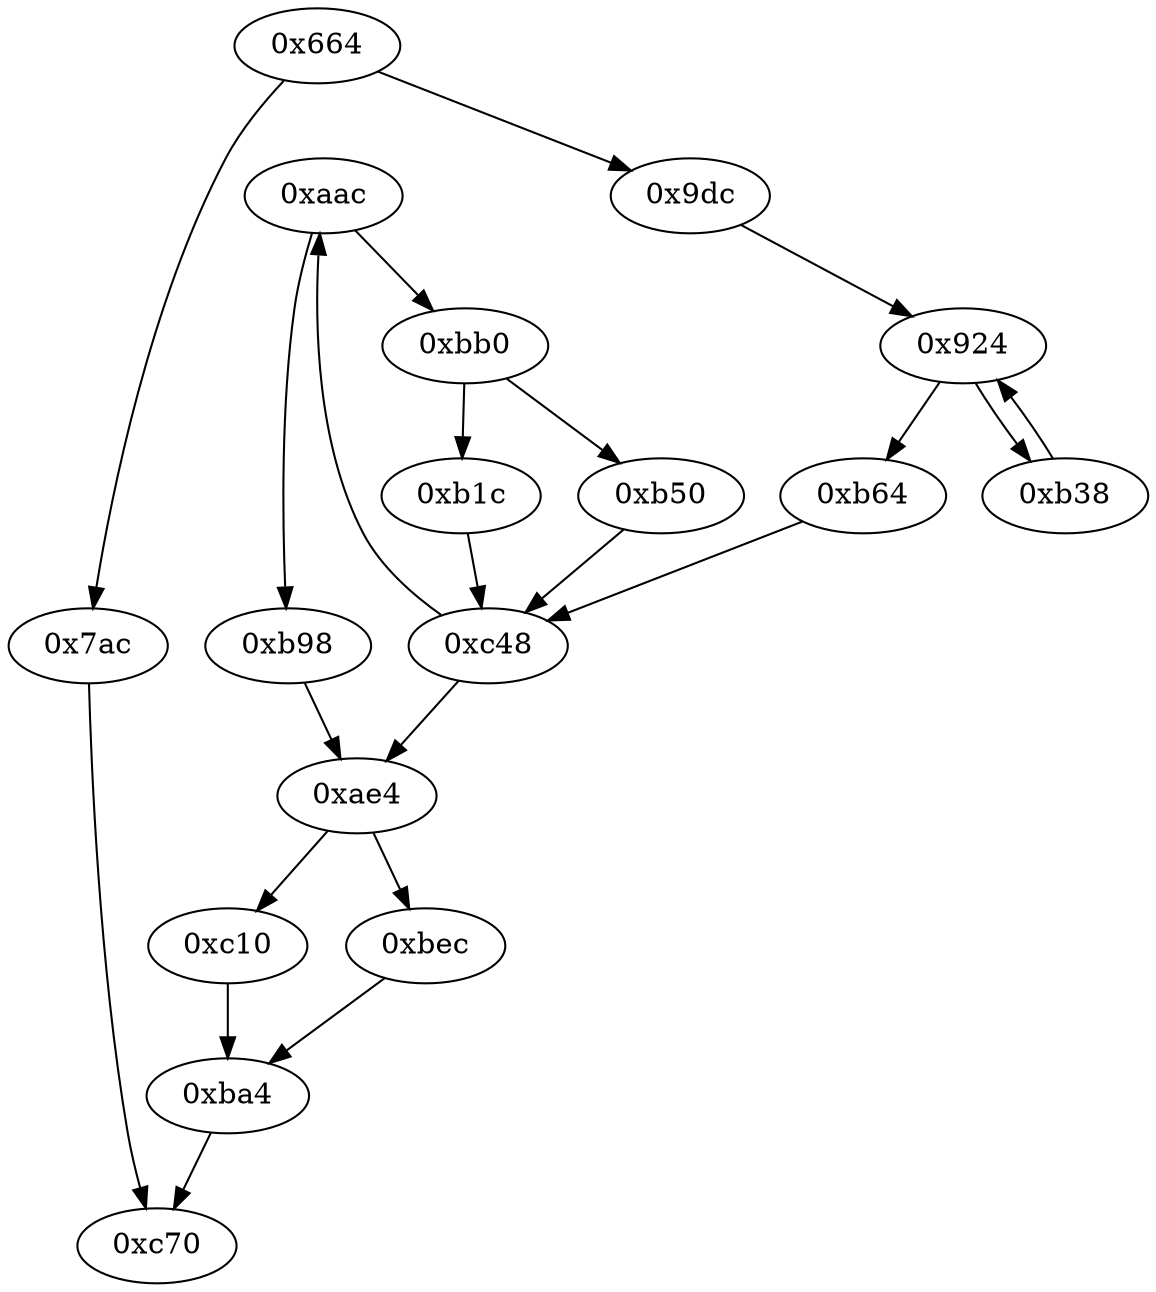 strict digraph "" {
	graph ["edge"="{}",
		file="/Users/mark/Documents//论文//第二篇论文//2018-08-24交论文后的备份/2019/CFG/basic-algorithms/binarysearch/1636_recovered.dot",
		"graph"="{u'file': u'/Users/mark/Documents//\u8bba\u6587//\u7b2c\u4e8c\u7bc7\u8bba\u6587//2018-08-24\u4ea4\u8bba\u6587\u540e\u7684\u5907\u4efd/\
2019/CFG/basic-algorithms/binarysearch/1636_recovered.dot'}",
		"node"="{u'opcode': u''}"
	];
	"0xc70"	 [opcode="[u'ldr', u'ldr', u'ldr', u'ldr', u'sub', u'mov', u'sub', u'pop']"];
	"0xc10"	 [opcode="[u'ldr', u'mov', u'mov', u'bl', u'mov', u'ldr', u'ldr', u'mov', u'b']"];
	"0xba4"	 [opcode="[u'ldr', u'ldr', u'b']"];
	"0xc10" -> "0xba4";
	"0xaac"	 [opcode="[u'ldr', u'ldr', u'add', u'add', u'asr', u'str', u'ldr', u'add', u'str', u'ldr', u'b']"];
	"0xb98"	 [opcode="[u'ldr', u'mov', u'b']"];
	"0xaac" -> "0xb98";
	"0xbb0"	 [opcode="[u'ldr', u'ldr', u'cmp', u'mov', u'mov', u'strb', u'ldr', u'b']"];
	"0xaac" -> "0xbb0";
	"0xb64"	 [opcode="[u'ldr', u'ldr', u'ldr', u'ldrb', u'str', u'ldr', u'b']"];
	"0xc48"	 [opcode="[u'str', u'str', u'mov', u'ldr', u'ldr', u'ldr', u'cmp', u'ldr', u'mov', u'b']"];
	"0xb64" -> "0xc48";
	"0xb1c"	 [opcode="[u'ldr', u'sub', u'str', u'ldr', u'b']"];
	"0xb1c" -> "0xc48";
	"0x924"	 [opcode="[u'ldr', u'str', u'str', u'ldr', u'ldr', u'ldr', u'ldr', u'cmp', u'mov', u'b']"];
	"0x924" -> "0xb64";
	"0xb38"	 [opcode="[u'ldr', u'ldr', u'add', u'str', u'ldr', u'b']"];
	"0x924" -> "0xb38";
	"0xae4"	 [opcode="[u'ldr', u'ldr', u'cmp', u'mov', u'b']"];
	"0xae4" -> "0xc10";
	"0xbec"	 [opcode="[u'ldr', u'mov', u'mov', u'bl', u'mov', u'ldr', u'ldr', u'mov', u'b']"];
	"0xae4" -> "0xbec";
	"0xba4" -> "0xc70";
	"0x7ac"	 [opcode="[u'ldr', u'mov', u'b']"];
	"0x7ac" -> "0xc70";
	"0xb50"	 [opcode="[u'ldr', u'add', u'str', u'ldr', u'b']"];
	"0xb50" -> "0xc48";
	"0xb38" -> "0x924";
	"0xc48" -> "0xaac";
	"0xc48" -> "0xae4";
	"0x9dc"	 [opcode="[u'str', u'ldr', u'b']"];
	"0x9dc" -> "0x924";
	"0xb98" -> "0xae4";
	"0x664"	 [opcode="[u'push', u'add', u'sub', u'str', u'mov', u'ldr', u'sub', u'ldr', u'ldr', u'str', u'sub', u'str', u'str', u'sub', u'str', u'ldr', \
u'ldr', u'str', u'ldr', u'ldr', u'ldr', u'str', u'ldr', u'str', u'str', u'ldr', u'add', u'str', u'ldr', u'add', u'str', u'b']"];
	"0x664" -> "0x7ac";
	"0x664" -> "0x9dc";
	"0xbec" -> "0xba4";
	"0xbb0" -> "0xb1c";
	"0xbb0" -> "0xb50";
}
